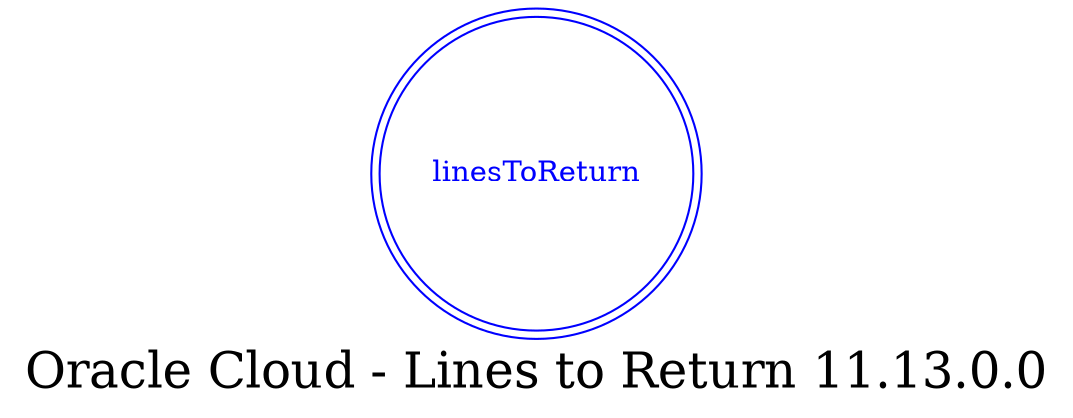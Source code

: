 digraph LexiconGraph {
graph[label="Oracle Cloud - Lines to Return 11.13.0.0", fontsize=24]
splines=true
"linesToReturn" [color=blue, fontcolor=blue, shape=doublecircle]
}
